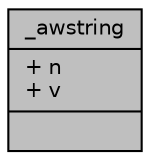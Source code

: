 digraph "_awstring"
{
 // INTERACTIVE_SVG=YES
 // LATEX_PDF_SIZE
  edge [fontname="Helvetica",fontsize="10",labelfontname="Helvetica",labelfontsize="10"];
  node [fontname="Helvetica",fontsize="10",shape=record];
  Node1 [label="{_awstring\n|+ n\l+ v\l|}",height=0.2,width=0.4,color="black", fillcolor="grey75", style="filled", fontcolor="black",tooltip=" "];
}
